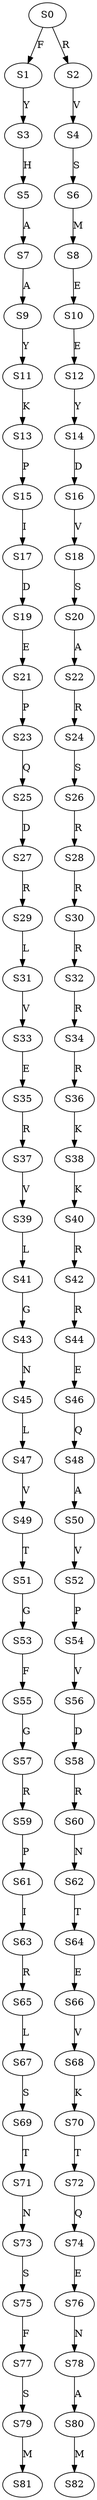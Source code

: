 strict digraph  {
	S0 -> S1 [ label = F ];
	S0 -> S2 [ label = R ];
	S1 -> S3 [ label = Y ];
	S2 -> S4 [ label = V ];
	S3 -> S5 [ label = H ];
	S4 -> S6 [ label = S ];
	S5 -> S7 [ label = A ];
	S6 -> S8 [ label = M ];
	S7 -> S9 [ label = A ];
	S8 -> S10 [ label = E ];
	S9 -> S11 [ label = Y ];
	S10 -> S12 [ label = E ];
	S11 -> S13 [ label = K ];
	S12 -> S14 [ label = Y ];
	S13 -> S15 [ label = P ];
	S14 -> S16 [ label = D ];
	S15 -> S17 [ label = I ];
	S16 -> S18 [ label = V ];
	S17 -> S19 [ label = D ];
	S18 -> S20 [ label = S ];
	S19 -> S21 [ label = E ];
	S20 -> S22 [ label = A ];
	S21 -> S23 [ label = P ];
	S22 -> S24 [ label = R ];
	S23 -> S25 [ label = Q ];
	S24 -> S26 [ label = S ];
	S25 -> S27 [ label = D ];
	S26 -> S28 [ label = R ];
	S27 -> S29 [ label = R ];
	S28 -> S30 [ label = R ];
	S29 -> S31 [ label = L ];
	S30 -> S32 [ label = R ];
	S31 -> S33 [ label = V ];
	S32 -> S34 [ label = R ];
	S33 -> S35 [ label = E ];
	S34 -> S36 [ label = R ];
	S35 -> S37 [ label = R ];
	S36 -> S38 [ label = K ];
	S37 -> S39 [ label = V ];
	S38 -> S40 [ label = K ];
	S39 -> S41 [ label = L ];
	S40 -> S42 [ label = R ];
	S41 -> S43 [ label = G ];
	S42 -> S44 [ label = R ];
	S43 -> S45 [ label = N ];
	S44 -> S46 [ label = E ];
	S45 -> S47 [ label = L ];
	S46 -> S48 [ label = Q ];
	S47 -> S49 [ label = V ];
	S48 -> S50 [ label = A ];
	S49 -> S51 [ label = T ];
	S50 -> S52 [ label = V ];
	S51 -> S53 [ label = G ];
	S52 -> S54 [ label = P ];
	S53 -> S55 [ label = F ];
	S54 -> S56 [ label = V ];
	S55 -> S57 [ label = G ];
	S56 -> S58 [ label = D ];
	S57 -> S59 [ label = R ];
	S58 -> S60 [ label = R ];
	S59 -> S61 [ label = P ];
	S60 -> S62 [ label = N ];
	S61 -> S63 [ label = I ];
	S62 -> S64 [ label = T ];
	S63 -> S65 [ label = R ];
	S64 -> S66 [ label = E ];
	S65 -> S67 [ label = L ];
	S66 -> S68 [ label = V ];
	S67 -> S69 [ label = S ];
	S68 -> S70 [ label = K ];
	S69 -> S71 [ label = T ];
	S70 -> S72 [ label = T ];
	S71 -> S73 [ label = N ];
	S72 -> S74 [ label = Q ];
	S73 -> S75 [ label = S ];
	S74 -> S76 [ label = E ];
	S75 -> S77 [ label = F ];
	S76 -> S78 [ label = N ];
	S77 -> S79 [ label = S ];
	S78 -> S80 [ label = A ];
	S79 -> S81 [ label = M ];
	S80 -> S82 [ label = M ];
}
